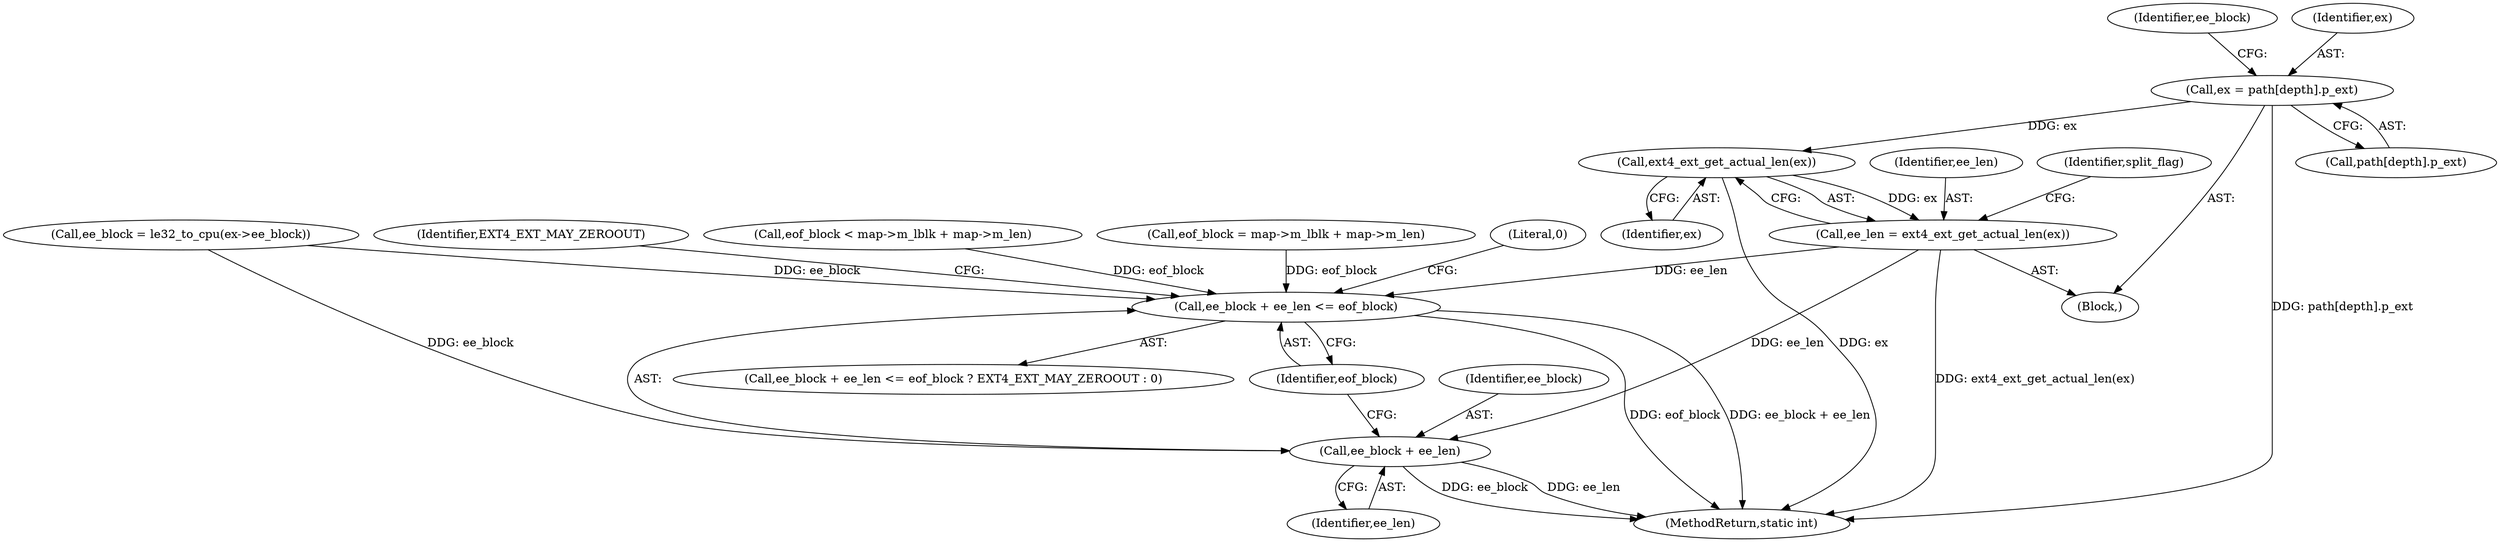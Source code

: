 digraph "0_linux_667eff35a1f56fa74ce98a0c7c29a40adc1ba4e3_0@array" {
"1000172" [label="(Call,ex = path[depth].p_ext)"];
"1000187" [label="(Call,ext4_ext_get_actual_len(ex))"];
"1000185" [label="(Call,ee_len = ext4_ext_get_actual_len(ex))"];
"1000192" [label="(Call,ee_block + ee_len <= eof_block)"];
"1000193" [label="(Call,ee_block + ee_len)"];
"1000195" [label="(Identifier,ee_len)"];
"1000198" [label="(Literal,0)"];
"1000191" [label="(Call,ee_block + ee_len <= eof_block ? EXT4_EXT_MAY_ZEROOUT : 0)"];
"1000197" [label="(Identifier,EXT4_EXT_MAY_ZEROOUT)"];
"1000186" [label="(Identifier,ee_len)"];
"1000150" [label="(Call,eof_block < map->m_lblk + map->m_len)"];
"1000180" [label="(Identifier,ee_block)"];
"1000187" [label="(Call,ext4_ext_get_actual_len(ex))"];
"1000196" [label="(Identifier,eof_block)"];
"1000174" [label="(Call,path[depth].p_ext)"];
"1000192" [label="(Call,ee_block + ee_len <= eof_block)"];
"1000188" [label="(Identifier,ex)"];
"1000194" [label="(Identifier,ee_block)"];
"1000179" [label="(Call,ee_block = le32_to_cpu(ex->ee_block))"];
"1000173" [label="(Identifier,ex)"];
"1000159" [label="(Call,eof_block = map->m_lblk + map->m_len)"];
"1000213" [label="(MethodReturn,static int)"];
"1000190" [label="(Identifier,split_flag)"];
"1000185" [label="(Call,ee_len = ext4_ext_get_actual_len(ex))"];
"1000193" [label="(Call,ee_block + ee_len)"];
"1000107" [label="(Block,)"];
"1000172" [label="(Call,ex = path[depth].p_ext)"];
"1000172" -> "1000107"  [label="AST: "];
"1000172" -> "1000174"  [label="CFG: "];
"1000173" -> "1000172"  [label="AST: "];
"1000174" -> "1000172"  [label="AST: "];
"1000180" -> "1000172"  [label="CFG: "];
"1000172" -> "1000213"  [label="DDG: path[depth].p_ext"];
"1000172" -> "1000187"  [label="DDG: ex"];
"1000187" -> "1000185"  [label="AST: "];
"1000187" -> "1000188"  [label="CFG: "];
"1000188" -> "1000187"  [label="AST: "];
"1000185" -> "1000187"  [label="CFG: "];
"1000187" -> "1000213"  [label="DDG: ex"];
"1000187" -> "1000185"  [label="DDG: ex"];
"1000185" -> "1000107"  [label="AST: "];
"1000186" -> "1000185"  [label="AST: "];
"1000190" -> "1000185"  [label="CFG: "];
"1000185" -> "1000213"  [label="DDG: ext4_ext_get_actual_len(ex)"];
"1000185" -> "1000192"  [label="DDG: ee_len"];
"1000185" -> "1000193"  [label="DDG: ee_len"];
"1000192" -> "1000191"  [label="AST: "];
"1000192" -> "1000196"  [label="CFG: "];
"1000193" -> "1000192"  [label="AST: "];
"1000196" -> "1000192"  [label="AST: "];
"1000197" -> "1000192"  [label="CFG: "];
"1000198" -> "1000192"  [label="CFG: "];
"1000192" -> "1000213"  [label="DDG: ee_block + ee_len"];
"1000192" -> "1000213"  [label="DDG: eof_block"];
"1000179" -> "1000192"  [label="DDG: ee_block"];
"1000150" -> "1000192"  [label="DDG: eof_block"];
"1000159" -> "1000192"  [label="DDG: eof_block"];
"1000193" -> "1000195"  [label="CFG: "];
"1000194" -> "1000193"  [label="AST: "];
"1000195" -> "1000193"  [label="AST: "];
"1000196" -> "1000193"  [label="CFG: "];
"1000193" -> "1000213"  [label="DDG: ee_block"];
"1000193" -> "1000213"  [label="DDG: ee_len"];
"1000179" -> "1000193"  [label="DDG: ee_block"];
}
